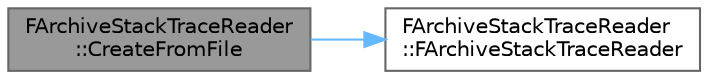 digraph "FArchiveStackTraceReader::CreateFromFile"
{
 // INTERACTIVE_SVG=YES
 // LATEX_PDF_SIZE
  bgcolor="transparent";
  edge [fontname=Helvetica,fontsize=10,labelfontname=Helvetica,labelfontsize=10];
  node [fontname=Helvetica,fontsize=10,shape=box,height=0.2,width=0.4];
  rankdir="LR";
  Node1 [id="Node000001",label="FArchiveStackTraceReader\l::CreateFromFile",height=0.2,width=0.4,color="gray40", fillcolor="grey60", style="filled", fontcolor="black",tooltip=" "];
  Node1 -> Node2 [id="edge1_Node000001_Node000002",color="steelblue1",style="solid",tooltip=" "];
  Node2 [id="Node000002",label="FArchiveStackTraceReader\l::FArchiveStackTraceReader",height=0.2,width=0.4,color="grey40", fillcolor="white", style="filled",URL="$d2/daf/classFArchiveStackTraceReader.html#a50739178658ca3619d069cde96185ab7",tooltip=" "];
}
